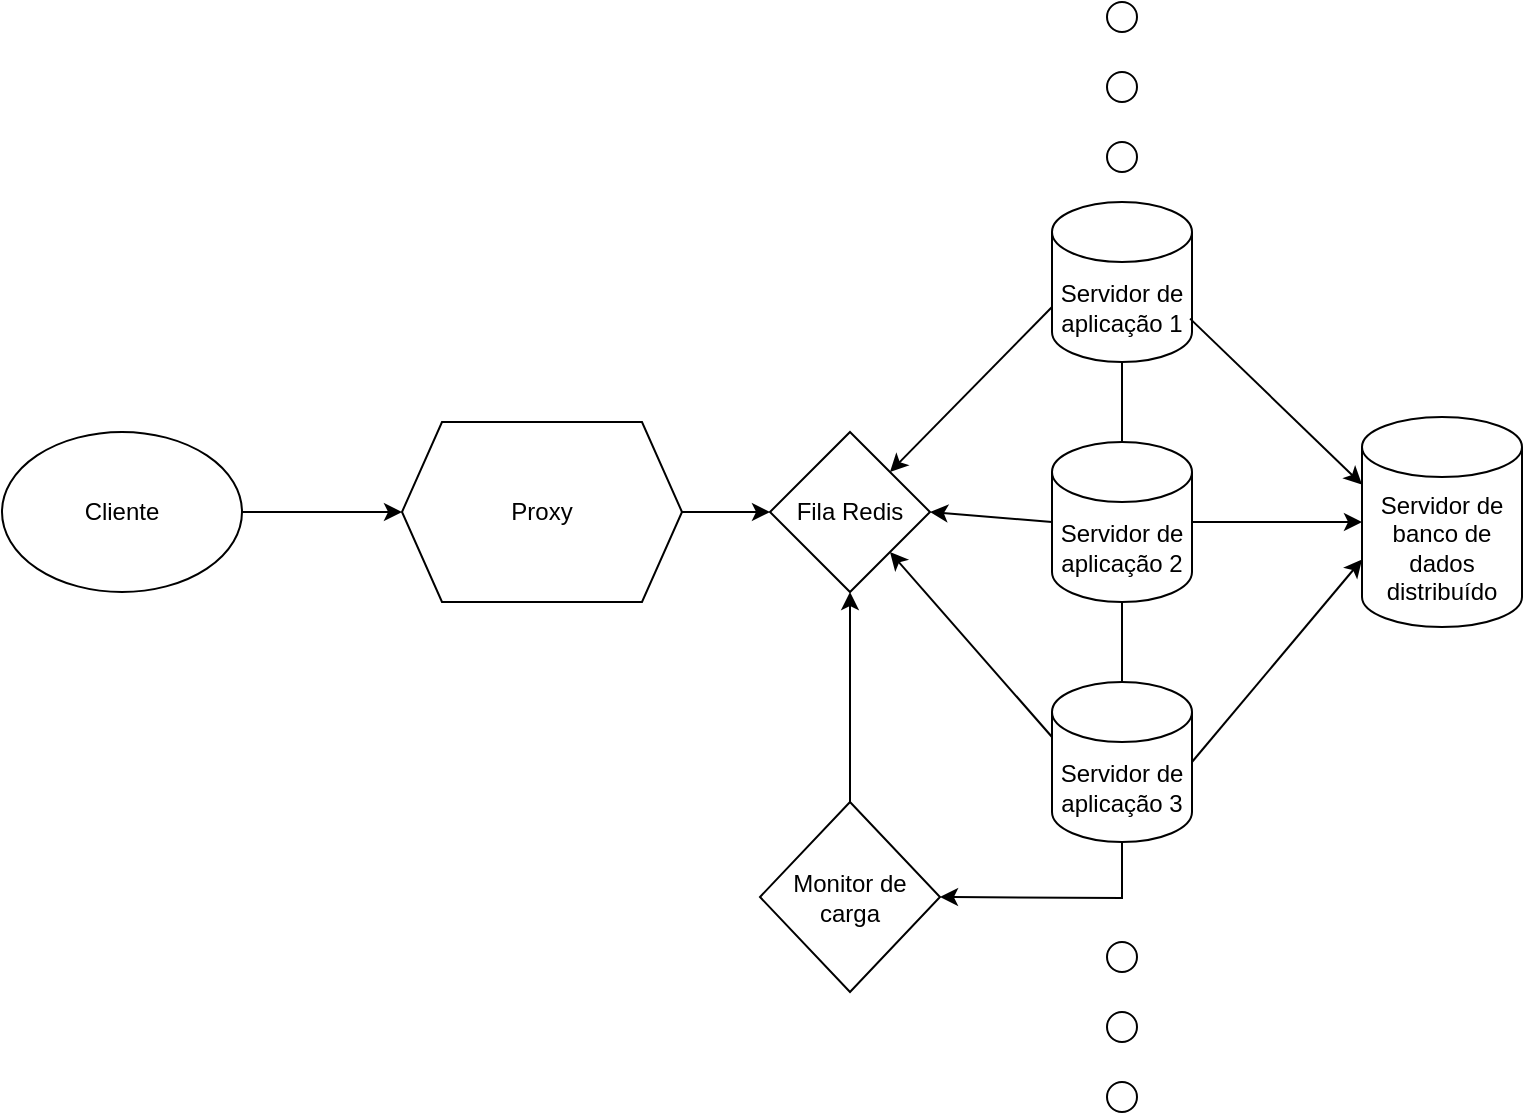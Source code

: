 <mxfile version="24.7.17">
  <diagram name="Page-1" id="fwR26hXOfUo9-WTclWqL">
    <mxGraphModel dx="1687" dy="868" grid="1" gridSize="10" guides="1" tooltips="1" connect="1" arrows="1" fold="1" page="1" pageScale="1" pageWidth="827" pageHeight="1169" math="0" shadow="0">
      <root>
        <mxCell id="0" />
        <mxCell id="1" parent="0" />
        <mxCell id="x3qgA67fyFmxyyH4tWS0-1" value="Cliente" style="ellipse;whiteSpace=wrap;html=1;" vertex="1" parent="1">
          <mxGeometry x="30" y="265" width="120" height="80" as="geometry" />
        </mxCell>
        <mxCell id="x3qgA67fyFmxyyH4tWS0-2" value="Proxy" style="shape=hexagon;perimeter=hexagonPerimeter2;whiteSpace=wrap;html=1;fixedSize=1;" vertex="1" parent="1">
          <mxGeometry x="230" y="260" width="140" height="90" as="geometry" />
        </mxCell>
        <mxCell id="x3qgA67fyFmxyyH4tWS0-4" value="Servidor de aplicação 1" style="shape=cylinder3;whiteSpace=wrap;html=1;boundedLbl=1;backgroundOutline=1;size=15;" vertex="1" parent="1">
          <mxGeometry x="555" y="150" width="70" height="80" as="geometry" />
        </mxCell>
        <mxCell id="x3qgA67fyFmxyyH4tWS0-5" value="Servidor de aplicação 2" style="shape=cylinder3;whiteSpace=wrap;html=1;boundedLbl=1;backgroundOutline=1;size=15;" vertex="1" parent="1">
          <mxGeometry x="555" y="270" width="70" height="80" as="geometry" />
        </mxCell>
        <mxCell id="x3qgA67fyFmxyyH4tWS0-6" value="Servidor de aplicação 3" style="shape=cylinder3;whiteSpace=wrap;html=1;boundedLbl=1;backgroundOutline=1;size=15;" vertex="1" parent="1">
          <mxGeometry x="555" y="390" width="70" height="80" as="geometry" />
        </mxCell>
        <mxCell id="x3qgA67fyFmxyyH4tWS0-7" value="" style="ellipse;whiteSpace=wrap;html=1;aspect=fixed;" vertex="1" parent="1">
          <mxGeometry x="582.5" y="520" width="15" height="15" as="geometry" />
        </mxCell>
        <mxCell id="x3qgA67fyFmxyyH4tWS0-13" value="" style="ellipse;whiteSpace=wrap;html=1;aspect=fixed;" vertex="1" parent="1">
          <mxGeometry x="582.5" y="555" width="15" height="15" as="geometry" />
        </mxCell>
        <mxCell id="x3qgA67fyFmxyyH4tWS0-14" value="" style="ellipse;whiteSpace=wrap;html=1;aspect=fixed;" vertex="1" parent="1">
          <mxGeometry x="582.5" y="590" width="15" height="15" as="geometry" />
        </mxCell>
        <mxCell id="x3qgA67fyFmxyyH4tWS0-15" value="" style="ellipse;whiteSpace=wrap;html=1;aspect=fixed;" vertex="1" parent="1">
          <mxGeometry x="582.5" y="50" width="15" height="15" as="geometry" />
        </mxCell>
        <mxCell id="x3qgA67fyFmxyyH4tWS0-16" value="" style="ellipse;whiteSpace=wrap;html=1;aspect=fixed;" vertex="1" parent="1">
          <mxGeometry x="582.5" y="85" width="15" height="15" as="geometry" />
        </mxCell>
        <mxCell id="x3qgA67fyFmxyyH4tWS0-17" value="" style="ellipse;whiteSpace=wrap;html=1;aspect=fixed;" vertex="1" parent="1">
          <mxGeometry x="582.5" y="120" width="15" height="15" as="geometry" />
        </mxCell>
        <mxCell id="x3qgA67fyFmxyyH4tWS0-21" value="" style="endArrow=classic;html=1;rounded=0;entryX=0;entryY=0.5;entryDx=0;entryDy=0;exitX=1;exitY=0.5;exitDx=0;exitDy=0;" edge="1" parent="1" source="x3qgA67fyFmxyyH4tWS0-1" target="x3qgA67fyFmxyyH4tWS0-2">
          <mxGeometry width="50" height="50" relative="1" as="geometry">
            <mxPoint x="240" y="300" as="sourcePoint" />
            <mxPoint x="290" y="240" as="targetPoint" />
          </mxGeometry>
        </mxCell>
        <mxCell id="x3qgA67fyFmxyyH4tWS0-25" value="" style="endArrow=classic;html=1;rounded=0;exitX=0.986;exitY=0.729;exitDx=0;exitDy=0;exitPerimeter=0;entryX=0;entryY=0;entryDx=0;entryDy=33.75;entryPerimeter=0;" edge="1" parent="1" source="x3qgA67fyFmxyyH4tWS0-4" target="x3qgA67fyFmxyyH4tWS0-35">
          <mxGeometry width="50" height="50" relative="1" as="geometry">
            <mxPoint x="240" y="370" as="sourcePoint" />
            <mxPoint x="700" y="281.25" as="targetPoint" />
          </mxGeometry>
        </mxCell>
        <mxCell id="x3qgA67fyFmxyyH4tWS0-26" value="" style="endArrow=classic;html=1;rounded=0;exitX=1;exitY=0.5;exitDx=0;exitDy=0;exitPerimeter=0;entryX=0;entryY=0.5;entryDx=0;entryDy=0;entryPerimeter=0;" edge="1" parent="1" source="x3qgA67fyFmxyyH4tWS0-5" target="x3qgA67fyFmxyyH4tWS0-35">
          <mxGeometry width="50" height="50" relative="1" as="geometry">
            <mxPoint x="629" y="218" as="sourcePoint" />
            <mxPoint x="700" y="302.5" as="targetPoint" />
          </mxGeometry>
        </mxCell>
        <mxCell id="x3qgA67fyFmxyyH4tWS0-27" value="" style="endArrow=classic;html=1;rounded=0;exitX=1;exitY=0.5;exitDx=0;exitDy=0;exitPerimeter=0;entryX=0;entryY=0;entryDx=0;entryDy=71.25;entryPerimeter=0;" edge="1" parent="1" source="x3qgA67fyFmxyyH4tWS0-6" target="x3qgA67fyFmxyyH4tWS0-35">
          <mxGeometry width="50" height="50" relative="1" as="geometry">
            <mxPoint x="639" y="228" as="sourcePoint" />
            <mxPoint x="700" y="323.75" as="targetPoint" />
          </mxGeometry>
        </mxCell>
        <mxCell id="x3qgA67fyFmxyyH4tWS0-31" value="" style="endArrow=none;html=1;rounded=0;entryX=0.5;entryY=1;entryDx=0;entryDy=0;entryPerimeter=0;exitX=0.5;exitY=0;exitDx=0;exitDy=0;exitPerimeter=0;" edge="1" parent="1" source="x3qgA67fyFmxyyH4tWS0-5" target="x3qgA67fyFmxyyH4tWS0-4">
          <mxGeometry width="50" height="50" relative="1" as="geometry">
            <mxPoint x="570" y="290" as="sourcePoint" />
            <mxPoint x="620" y="240" as="targetPoint" />
          </mxGeometry>
        </mxCell>
        <mxCell id="x3qgA67fyFmxyyH4tWS0-32" value="" style="endArrow=none;html=1;rounded=0;entryX=0.5;entryY=1;entryDx=0;entryDy=0;entryPerimeter=0;exitX=0.5;exitY=0;exitDx=0;exitDy=0;exitPerimeter=0;" edge="1" parent="1" source="x3qgA67fyFmxyyH4tWS0-6" target="x3qgA67fyFmxyyH4tWS0-5">
          <mxGeometry width="50" height="50" relative="1" as="geometry">
            <mxPoint x="600" y="280" as="sourcePoint" />
            <mxPoint x="600" y="240" as="targetPoint" />
          </mxGeometry>
        </mxCell>
        <mxCell id="x3qgA67fyFmxyyH4tWS0-35" value="Servidor de banco de dados distribuído" style="shape=cylinder3;whiteSpace=wrap;html=1;boundedLbl=1;backgroundOutline=1;size=15;" vertex="1" parent="1">
          <mxGeometry x="710" y="257.5" width="80" height="105" as="geometry" />
        </mxCell>
        <mxCell id="x3qgA67fyFmxyyH4tWS0-37" value="Fila Redis" style="rhombus;whiteSpace=wrap;html=1;" vertex="1" parent="1">
          <mxGeometry x="414" y="265" width="80" height="80" as="geometry" />
        </mxCell>
        <mxCell id="x3qgA67fyFmxyyH4tWS0-38" value="" style="endArrow=classic;html=1;rounded=0;exitX=1;exitY=0.5;exitDx=0;exitDy=0;entryX=0;entryY=0.5;entryDx=0;entryDy=0;" edge="1" parent="1" source="x3qgA67fyFmxyyH4tWS0-2" target="x3qgA67fyFmxyyH4tWS0-37">
          <mxGeometry width="50" height="50" relative="1" as="geometry">
            <mxPoint x="290" y="460" as="sourcePoint" />
            <mxPoint x="340" y="410" as="targetPoint" />
          </mxGeometry>
        </mxCell>
        <mxCell id="x3qgA67fyFmxyyH4tWS0-39" value="" style="endArrow=classic;html=1;rounded=0;exitX=0;exitY=0;exitDx=0;exitDy=52.5;exitPerimeter=0;entryX=1;entryY=0;entryDx=0;entryDy=0;" edge="1" parent="1" source="x3qgA67fyFmxyyH4tWS0-4" target="x3qgA67fyFmxyyH4tWS0-37">
          <mxGeometry width="50" height="50" relative="1" as="geometry">
            <mxPoint x="520" y="500" as="sourcePoint" />
            <mxPoint x="570" y="450" as="targetPoint" />
          </mxGeometry>
        </mxCell>
        <mxCell id="x3qgA67fyFmxyyH4tWS0-40" value="" style="endArrow=classic;html=1;rounded=0;exitX=0;exitY=0.5;exitDx=0;exitDy=0;exitPerimeter=0;entryX=1;entryY=0.5;entryDx=0;entryDy=0;" edge="1" parent="1" source="x3qgA67fyFmxyyH4tWS0-5" target="x3qgA67fyFmxyyH4tWS0-37">
          <mxGeometry width="50" height="50" relative="1" as="geometry">
            <mxPoint x="565" y="213" as="sourcePoint" />
            <mxPoint x="484" y="295" as="targetPoint" />
          </mxGeometry>
        </mxCell>
        <mxCell id="x3qgA67fyFmxyyH4tWS0-41" value="" style="endArrow=classic;html=1;rounded=0;exitX=0;exitY=0;exitDx=0;exitDy=27.5;exitPerimeter=0;entryX=1;entryY=1;entryDx=0;entryDy=0;" edge="1" parent="1" source="x3qgA67fyFmxyyH4tWS0-6" target="x3qgA67fyFmxyyH4tWS0-37">
          <mxGeometry width="50" height="50" relative="1" as="geometry">
            <mxPoint x="575" y="223" as="sourcePoint" />
            <mxPoint x="494" y="305" as="targetPoint" />
          </mxGeometry>
        </mxCell>
        <mxCell id="x3qgA67fyFmxyyH4tWS0-45" style="edgeStyle=orthogonalEdgeStyle;rounded=0;orthogonalLoop=1;jettySize=auto;html=1;entryX=0.5;entryY=1;entryDx=0;entryDy=0;" edge="1" parent="1" source="x3qgA67fyFmxyyH4tWS0-42" target="x3qgA67fyFmxyyH4tWS0-37">
          <mxGeometry relative="1" as="geometry" />
        </mxCell>
        <mxCell id="x3qgA67fyFmxyyH4tWS0-42" value="Monitor de carga" style="rhombus;whiteSpace=wrap;html=1;" vertex="1" parent="1">
          <mxGeometry x="409" y="450" width="90" height="95" as="geometry" />
        </mxCell>
        <mxCell id="x3qgA67fyFmxyyH4tWS0-44" value="" style="endArrow=classic;html=1;rounded=0;exitX=0.5;exitY=1;exitDx=0;exitDy=0;exitPerimeter=0;entryX=1;entryY=0.5;entryDx=0;entryDy=0;" edge="1" parent="1" source="x3qgA67fyFmxyyH4tWS0-6" target="x3qgA67fyFmxyyH4tWS0-42">
          <mxGeometry width="50" height="50" relative="1" as="geometry">
            <mxPoint x="560" y="530" as="sourcePoint" />
            <mxPoint x="510" y="500" as="targetPoint" />
            <Array as="points">
              <mxPoint x="590" y="498" />
            </Array>
          </mxGeometry>
        </mxCell>
      </root>
    </mxGraphModel>
  </diagram>
</mxfile>
